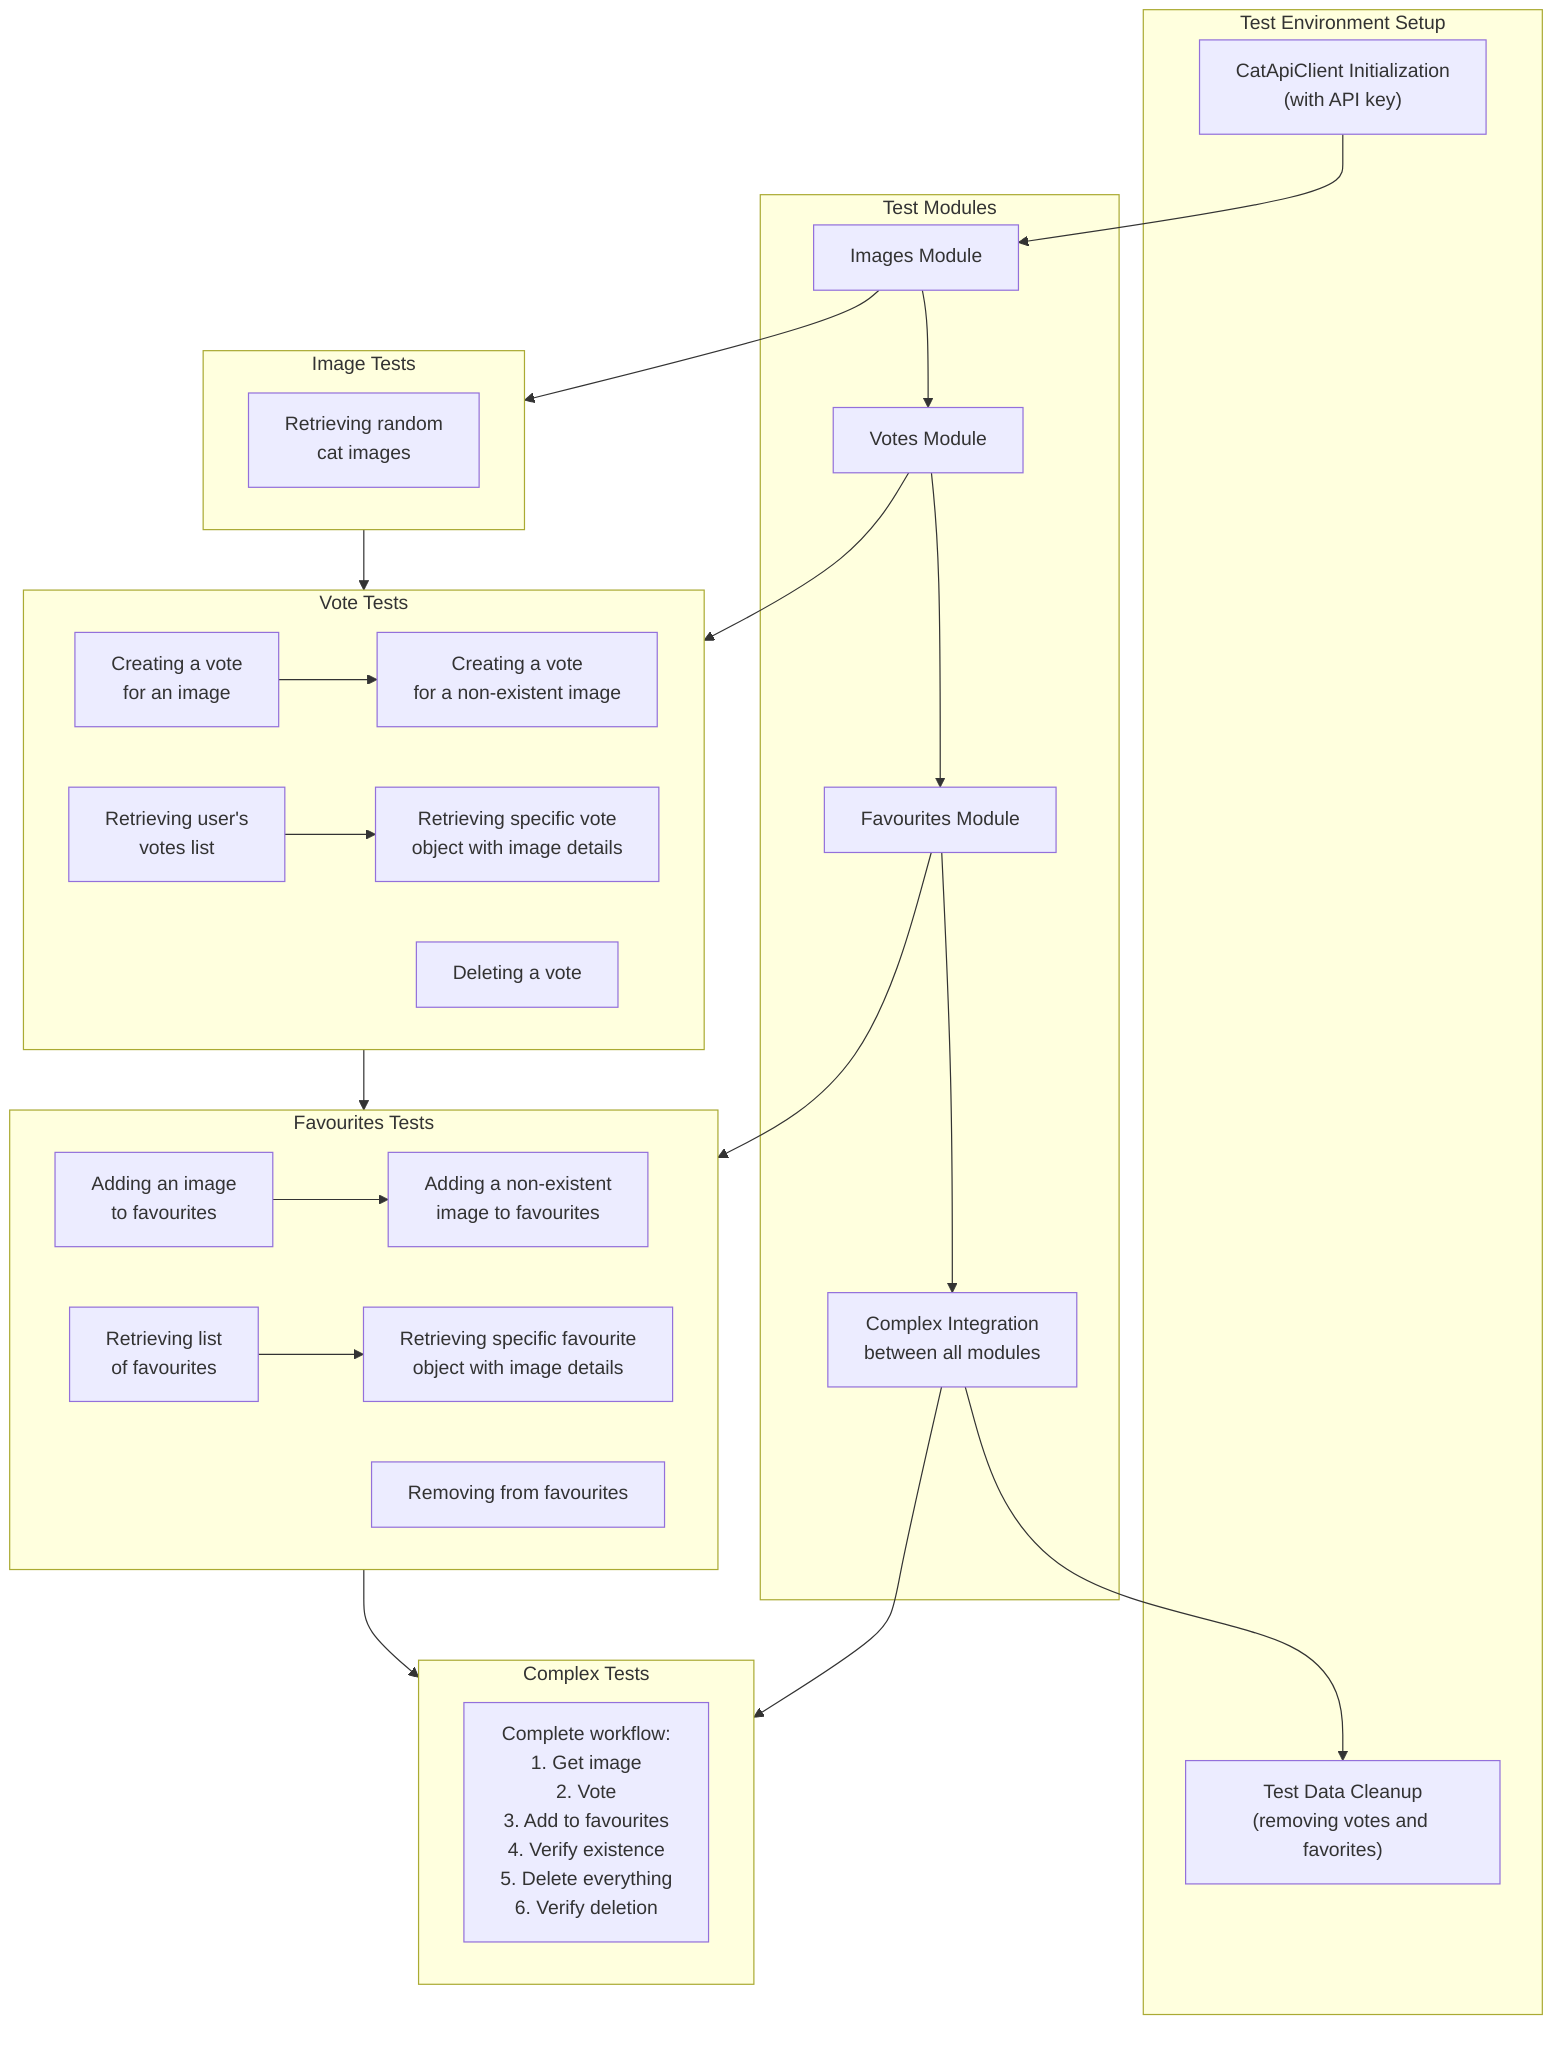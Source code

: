 flowchart TB
    subgraph Setup["Test Environment Setup"]
        Init["CatApiClient Initialization\n(with API key)"]
        Cleanup["Test Data Cleanup\n(removing votes and favorites)"]
    end

    subgraph TestModules["Test Modules"]
        ImagesModule["Images Module"]
        VotesModule["Votes Module"]
        FavouritesModule["Favourites Module"]
        ComplexIntegration["Complex Integration\nbetween all modules"]
    end

    subgraph ImagesTests["Image Tests"]
        GetRandomImages["Retrieving random\ncat images"]
    end

    subgraph VotesTests["Vote Tests"]
        CreateVote["Creating a vote\nfor an image"]
        CreateVoteNonExistent["Creating a vote\nfor a non-existent image"]
        GetVotes["Retrieving user's\nvotes list"]
        GetVoteObject["Retrieving specific vote\nobject with image details"]
        DeleteVote["Deleting a vote"]
    end

    subgraph FavouritesTests["Favourites Tests"]
        AddToFavourites["Adding an image\nto favourites"]
        AddNonExistentToFavourites["Adding a non-existent\nimage to favourites"]
        GetFavourites["Retrieving list\nof favourites"]
        GetFavouriteObject["Retrieving specific favourite\nobject with image details"]
        DeleteFavourite["Removing from favourites"]
    end

    subgraph ComplexTests["Complex Tests"]
        FullWorkflow["Complete workflow:\n1. Get image\n2. Vote\n3. Add to favourites\n4. Verify existence\n5. Delete everything\n6. Verify deletion"]
    end

    Init --> ImagesModule
    ImagesModule --> VotesModule
    VotesModule --> FavouritesModule
    FavouritesModule --> ComplexIntegration
    ComplexIntegration --> Cleanup

    ImagesModule --> ImagesTests
    VotesModule --> VotesTests
    FavouritesModule --> FavouritesTests
    ComplexIntegration --> ComplexTests

    ImagesTests --> VotesTests
    VotesTests --> FavouritesTests
    FavouritesTests --> ComplexTests

    CreateVote --> CreateVoteNonExistent
    GetVotes --> GetVoteObject
    AddToFavourites --> AddNonExistentToFavourites
    GetFavourites --> GetFavouriteObject